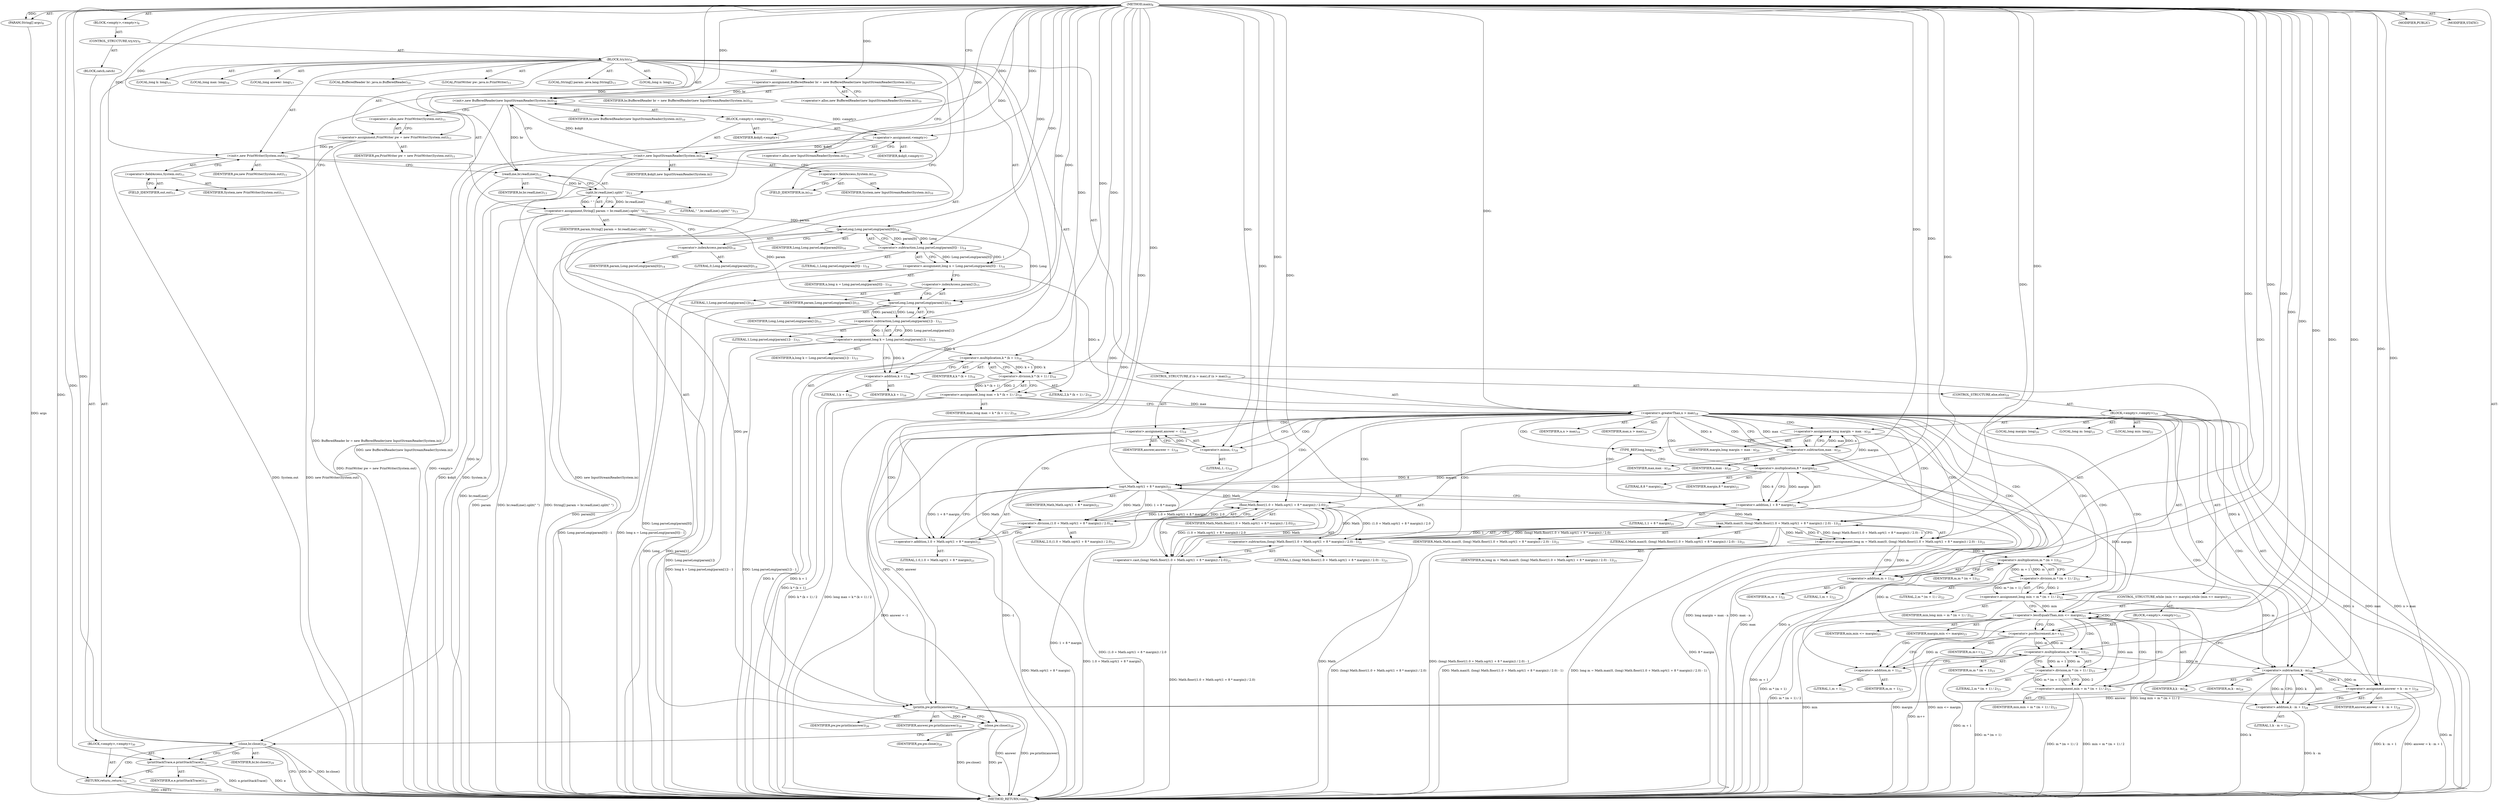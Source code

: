 digraph "main" {  
"21" [label = <(METHOD,main)<SUB>8</SUB>> ]
"22" [label = <(PARAM,String[] args)<SUB>8</SUB>> ]
"23" [label = <(BLOCK,&lt;empty&gt;,&lt;empty&gt;)<SUB>8</SUB>> ]
"24" [label = <(CONTROL_STRUCTURE,try,try)<SUB>9</SUB>> ]
"25" [label = <(BLOCK,try,try)<SUB>9</SUB>> ]
"4" [label = <(LOCAL,BufferedReader br: java.io.BufferedReader)<SUB>10</SUB>> ]
"26" [label = <(&lt;operator&gt;.assignment,BufferedReader br = new BufferedReader(new InputStreamReader(System.in)))<SUB>10</SUB>> ]
"27" [label = <(IDENTIFIER,br,BufferedReader br = new BufferedReader(new InputStreamReader(System.in)))<SUB>10</SUB>> ]
"28" [label = <(&lt;operator&gt;.alloc,new BufferedReader(new InputStreamReader(System.in)))<SUB>10</SUB>> ]
"29" [label = <(&lt;init&gt;,new BufferedReader(new InputStreamReader(System.in)))<SUB>10</SUB>> ]
"3" [label = <(IDENTIFIER,br,new BufferedReader(new InputStreamReader(System.in)))<SUB>10</SUB>> ]
"30" [label = <(BLOCK,&lt;empty&gt;,&lt;empty&gt;)<SUB>10</SUB>> ]
"31" [label = <(&lt;operator&gt;.assignment,&lt;empty&gt;)> ]
"32" [label = <(IDENTIFIER,$obj0,&lt;empty&gt;)> ]
"33" [label = <(&lt;operator&gt;.alloc,new InputStreamReader(System.in))<SUB>10</SUB>> ]
"34" [label = <(&lt;init&gt;,new InputStreamReader(System.in))<SUB>10</SUB>> ]
"35" [label = <(IDENTIFIER,$obj0,new InputStreamReader(System.in))> ]
"36" [label = <(&lt;operator&gt;.fieldAccess,System.in)<SUB>10</SUB>> ]
"37" [label = <(IDENTIFIER,System,new InputStreamReader(System.in))<SUB>10</SUB>> ]
"38" [label = <(FIELD_IDENTIFIER,in,in)<SUB>10</SUB>> ]
"39" [label = <(IDENTIFIER,$obj0,&lt;empty&gt;)> ]
"6" [label = <(LOCAL,PrintWriter pw: java.io.PrintWriter)<SUB>11</SUB>> ]
"40" [label = <(&lt;operator&gt;.assignment,PrintWriter pw = new PrintWriter(System.out))<SUB>11</SUB>> ]
"41" [label = <(IDENTIFIER,pw,PrintWriter pw = new PrintWriter(System.out))<SUB>11</SUB>> ]
"42" [label = <(&lt;operator&gt;.alloc,new PrintWriter(System.out))<SUB>11</SUB>> ]
"43" [label = <(&lt;init&gt;,new PrintWriter(System.out))<SUB>11</SUB>> ]
"5" [label = <(IDENTIFIER,pw,new PrintWriter(System.out))<SUB>11</SUB>> ]
"44" [label = <(&lt;operator&gt;.fieldAccess,System.out)<SUB>11</SUB>> ]
"45" [label = <(IDENTIFIER,System,new PrintWriter(System.out))<SUB>11</SUB>> ]
"46" [label = <(FIELD_IDENTIFIER,out,out)<SUB>11</SUB>> ]
"47" [label = <(LOCAL,String[] param: java.lang.String[])<SUB>13</SUB>> ]
"48" [label = <(&lt;operator&gt;.assignment,String[] param = br.readLine().split(&quot; &quot;))<SUB>13</SUB>> ]
"49" [label = <(IDENTIFIER,param,String[] param = br.readLine().split(&quot; &quot;))<SUB>13</SUB>> ]
"50" [label = <(split,br.readLine().split(&quot; &quot;))<SUB>13</SUB>> ]
"51" [label = <(readLine,br.readLine())<SUB>13</SUB>> ]
"52" [label = <(IDENTIFIER,br,br.readLine())<SUB>13</SUB>> ]
"53" [label = <(LITERAL,&quot; &quot;,br.readLine().split(&quot; &quot;))<SUB>13</SUB>> ]
"54" [label = <(LOCAL,long n: long)<SUB>14</SUB>> ]
"55" [label = <(&lt;operator&gt;.assignment,long n = Long.parseLong(param[0]) - 1)<SUB>14</SUB>> ]
"56" [label = <(IDENTIFIER,n,long n = Long.parseLong(param[0]) - 1)<SUB>14</SUB>> ]
"57" [label = <(&lt;operator&gt;.subtraction,Long.parseLong(param[0]) - 1)<SUB>14</SUB>> ]
"58" [label = <(parseLong,Long.parseLong(param[0]))<SUB>14</SUB>> ]
"59" [label = <(IDENTIFIER,Long,Long.parseLong(param[0]))<SUB>14</SUB>> ]
"60" [label = <(&lt;operator&gt;.indexAccess,param[0])<SUB>14</SUB>> ]
"61" [label = <(IDENTIFIER,param,Long.parseLong(param[0]))<SUB>14</SUB>> ]
"62" [label = <(LITERAL,0,Long.parseLong(param[0]))<SUB>14</SUB>> ]
"63" [label = <(LITERAL,1,Long.parseLong(param[0]) - 1)<SUB>14</SUB>> ]
"64" [label = <(LOCAL,long k: long)<SUB>15</SUB>> ]
"65" [label = <(&lt;operator&gt;.assignment,long k = Long.parseLong(param[1]) - 1)<SUB>15</SUB>> ]
"66" [label = <(IDENTIFIER,k,long k = Long.parseLong(param[1]) - 1)<SUB>15</SUB>> ]
"67" [label = <(&lt;operator&gt;.subtraction,Long.parseLong(param[1]) - 1)<SUB>15</SUB>> ]
"68" [label = <(parseLong,Long.parseLong(param[1]))<SUB>15</SUB>> ]
"69" [label = <(IDENTIFIER,Long,Long.parseLong(param[1]))<SUB>15</SUB>> ]
"70" [label = <(&lt;operator&gt;.indexAccess,param[1])<SUB>15</SUB>> ]
"71" [label = <(IDENTIFIER,param,Long.parseLong(param[1]))<SUB>15</SUB>> ]
"72" [label = <(LITERAL,1,Long.parseLong(param[1]))<SUB>15</SUB>> ]
"73" [label = <(LITERAL,1,Long.parseLong(param[1]) - 1)<SUB>15</SUB>> ]
"74" [label = <(LOCAL,long max: long)<SUB>16</SUB>> ]
"75" [label = <(&lt;operator&gt;.assignment,long max = k * (k + 1) / 2)<SUB>16</SUB>> ]
"76" [label = <(IDENTIFIER,max,long max = k * (k + 1) / 2)<SUB>16</SUB>> ]
"77" [label = <(&lt;operator&gt;.division,k * (k + 1) / 2)<SUB>16</SUB>> ]
"78" [label = <(&lt;operator&gt;.multiplication,k * (k + 1))<SUB>16</SUB>> ]
"79" [label = <(IDENTIFIER,k,k * (k + 1))<SUB>16</SUB>> ]
"80" [label = <(&lt;operator&gt;.addition,k + 1)<SUB>16</SUB>> ]
"81" [label = <(IDENTIFIER,k,k + 1)<SUB>16</SUB>> ]
"82" [label = <(LITERAL,1,k + 1)<SUB>16</SUB>> ]
"83" [label = <(LITERAL,2,k * (k + 1) / 2)<SUB>16</SUB>> ]
"84" [label = <(LOCAL,long answer: long)<SUB>17</SUB>> ]
"85" [label = <(CONTROL_STRUCTURE,if (n &gt; max),if (n &gt; max))<SUB>18</SUB>> ]
"86" [label = <(&lt;operator&gt;.greaterThan,n &gt; max)<SUB>18</SUB>> ]
"87" [label = <(IDENTIFIER,n,n &gt; max)<SUB>18</SUB>> ]
"88" [label = <(IDENTIFIER,max,n &gt; max)<SUB>18</SUB>> ]
"89" [label = <(&lt;operator&gt;.assignment,answer = -1)<SUB>18</SUB>> ]
"90" [label = <(IDENTIFIER,answer,answer = -1)<SUB>18</SUB>> ]
"91" [label = <(&lt;operator&gt;.minus,-1)<SUB>18</SUB>> ]
"92" [label = <(LITERAL,1,-1)<SUB>18</SUB>> ]
"93" [label = <(CONTROL_STRUCTURE,else,else)<SUB>19</SUB>> ]
"94" [label = <(BLOCK,&lt;empty&gt;,&lt;empty&gt;)<SUB>19</SUB>> ]
"95" [label = <(LOCAL,long margin: long)<SUB>20</SUB>> ]
"96" [label = <(&lt;operator&gt;.assignment,long margin = max - n)<SUB>20</SUB>> ]
"97" [label = <(IDENTIFIER,margin,long margin = max - n)<SUB>20</SUB>> ]
"98" [label = <(&lt;operator&gt;.subtraction,max - n)<SUB>20</SUB>> ]
"99" [label = <(IDENTIFIER,max,max - n)<SUB>20</SUB>> ]
"100" [label = <(IDENTIFIER,n,max - n)<SUB>20</SUB>> ]
"101" [label = <(LOCAL,long m: long)<SUB>21</SUB>> ]
"102" [label = <(&lt;operator&gt;.assignment,long m = Math.max(0, (long) Math.floor((1.0 + Math.sqrt(1 + 8 * margin)) / 2.0) - 1))<SUB>21</SUB>> ]
"103" [label = <(IDENTIFIER,m,long m = Math.max(0, (long) Math.floor((1.0 + Math.sqrt(1 + 8 * margin)) / 2.0) - 1))<SUB>21</SUB>> ]
"104" [label = <(max,Math.max(0, (long) Math.floor((1.0 + Math.sqrt(1 + 8 * margin)) / 2.0) - 1))<SUB>21</SUB>> ]
"105" [label = <(IDENTIFIER,Math,Math.max(0, (long) Math.floor((1.0 + Math.sqrt(1 + 8 * margin)) / 2.0) - 1))<SUB>21</SUB>> ]
"106" [label = <(LITERAL,0,Math.max(0, (long) Math.floor((1.0 + Math.sqrt(1 + 8 * margin)) / 2.0) - 1))<SUB>21</SUB>> ]
"107" [label = <(&lt;operator&gt;.subtraction,(long) Math.floor((1.0 + Math.sqrt(1 + 8 * margin)) / 2.0) - 1)<SUB>21</SUB>> ]
"108" [label = <(&lt;operator&gt;.cast,(long) Math.floor((1.0 + Math.sqrt(1 + 8 * margin)) / 2.0))<SUB>21</SUB>> ]
"109" [label = <(TYPE_REF,long,long)<SUB>21</SUB>> ]
"110" [label = <(floor,Math.floor((1.0 + Math.sqrt(1 + 8 * margin)) / 2.0))<SUB>21</SUB>> ]
"111" [label = <(IDENTIFIER,Math,Math.floor((1.0 + Math.sqrt(1 + 8 * margin)) / 2.0))<SUB>21</SUB>> ]
"112" [label = <(&lt;operator&gt;.division,(1.0 + Math.sqrt(1 + 8 * margin)) / 2.0)<SUB>21</SUB>> ]
"113" [label = <(&lt;operator&gt;.addition,1.0 + Math.sqrt(1 + 8 * margin))<SUB>21</SUB>> ]
"114" [label = <(LITERAL,1.0,1.0 + Math.sqrt(1 + 8 * margin))<SUB>21</SUB>> ]
"115" [label = <(sqrt,Math.sqrt(1 + 8 * margin))<SUB>21</SUB>> ]
"116" [label = <(IDENTIFIER,Math,Math.sqrt(1 + 8 * margin))<SUB>21</SUB>> ]
"117" [label = <(&lt;operator&gt;.addition,1 + 8 * margin)<SUB>21</SUB>> ]
"118" [label = <(LITERAL,1,1 + 8 * margin)<SUB>21</SUB>> ]
"119" [label = <(&lt;operator&gt;.multiplication,8 * margin)<SUB>21</SUB>> ]
"120" [label = <(LITERAL,8,8 * margin)<SUB>21</SUB>> ]
"121" [label = <(IDENTIFIER,margin,8 * margin)<SUB>21</SUB>> ]
"122" [label = <(LITERAL,2.0,(1.0 + Math.sqrt(1 + 8 * margin)) / 2.0)<SUB>21</SUB>> ]
"123" [label = <(LITERAL,1,(long) Math.floor((1.0 + Math.sqrt(1 + 8 * margin)) / 2.0) - 1)<SUB>21</SUB>> ]
"124" [label = <(LOCAL,long min: long)<SUB>22</SUB>> ]
"125" [label = <(&lt;operator&gt;.assignment,long min = m * (m + 1) / 2)<SUB>22</SUB>> ]
"126" [label = <(IDENTIFIER,min,long min = m * (m + 1) / 2)<SUB>22</SUB>> ]
"127" [label = <(&lt;operator&gt;.division,m * (m + 1) / 2)<SUB>22</SUB>> ]
"128" [label = <(&lt;operator&gt;.multiplication,m * (m + 1))<SUB>22</SUB>> ]
"129" [label = <(IDENTIFIER,m,m * (m + 1))<SUB>22</SUB>> ]
"130" [label = <(&lt;operator&gt;.addition,m + 1)<SUB>22</SUB>> ]
"131" [label = <(IDENTIFIER,m,m + 1)<SUB>22</SUB>> ]
"132" [label = <(LITERAL,1,m + 1)<SUB>22</SUB>> ]
"133" [label = <(LITERAL,2,m * (m + 1) / 2)<SUB>22</SUB>> ]
"134" [label = <(CONTROL_STRUCTURE,while (min &lt;= margin),while (min &lt;= margin))<SUB>23</SUB>> ]
"135" [label = <(&lt;operator&gt;.lessEqualsThan,min &lt;= margin)<SUB>23</SUB>> ]
"136" [label = <(IDENTIFIER,min,min &lt;= margin)<SUB>23</SUB>> ]
"137" [label = <(IDENTIFIER,margin,min &lt;= margin)<SUB>23</SUB>> ]
"138" [label = <(BLOCK,&lt;empty&gt;,&lt;empty&gt;)<SUB>23</SUB>> ]
"139" [label = <(&lt;operator&gt;.postIncrement,m++)<SUB>23</SUB>> ]
"140" [label = <(IDENTIFIER,m,m++)<SUB>23</SUB>> ]
"141" [label = <(&lt;operator&gt;.assignment,min = m * (m + 1) / 2)<SUB>23</SUB>> ]
"142" [label = <(IDENTIFIER,min,min = m * (m + 1) / 2)<SUB>23</SUB>> ]
"143" [label = <(&lt;operator&gt;.division,m * (m + 1) / 2)<SUB>23</SUB>> ]
"144" [label = <(&lt;operator&gt;.multiplication,m * (m + 1))<SUB>23</SUB>> ]
"145" [label = <(IDENTIFIER,m,m * (m + 1))<SUB>23</SUB>> ]
"146" [label = <(&lt;operator&gt;.addition,m + 1)<SUB>23</SUB>> ]
"147" [label = <(IDENTIFIER,m,m + 1)<SUB>23</SUB>> ]
"148" [label = <(LITERAL,1,m + 1)<SUB>23</SUB>> ]
"149" [label = <(LITERAL,2,m * (m + 1) / 2)<SUB>23</SUB>> ]
"150" [label = <(&lt;operator&gt;.assignment,answer = k - m + 1)<SUB>24</SUB>> ]
"151" [label = <(IDENTIFIER,answer,answer = k - m + 1)<SUB>24</SUB>> ]
"152" [label = <(&lt;operator&gt;.addition,k - m + 1)<SUB>24</SUB>> ]
"153" [label = <(&lt;operator&gt;.subtraction,k - m)<SUB>24</SUB>> ]
"154" [label = <(IDENTIFIER,k,k - m)<SUB>24</SUB>> ]
"155" [label = <(IDENTIFIER,m,k - m)<SUB>24</SUB>> ]
"156" [label = <(LITERAL,1,k - m + 1)<SUB>24</SUB>> ]
"157" [label = <(println,pw.println(answer))<SUB>26</SUB>> ]
"158" [label = <(IDENTIFIER,pw,pw.println(answer))<SUB>26</SUB>> ]
"159" [label = <(IDENTIFIER,answer,pw.println(answer))<SUB>26</SUB>> ]
"160" [label = <(close,pw.close())<SUB>28</SUB>> ]
"161" [label = <(IDENTIFIER,pw,pw.close())<SUB>28</SUB>> ]
"162" [label = <(close,br.close())<SUB>29</SUB>> ]
"163" [label = <(IDENTIFIER,br,br.close())<SUB>29</SUB>> ]
"164" [label = <(BLOCK,catch,catch)> ]
"165" [label = <(BLOCK,&lt;empty&gt;,&lt;empty&gt;)<SUB>30</SUB>> ]
"166" [label = <(printStackTrace,e.printStackTrace())<SUB>31</SUB>> ]
"167" [label = <(IDENTIFIER,e,e.printStackTrace())<SUB>31</SUB>> ]
"168" [label = <(RETURN,return;,return;)<SUB>32</SUB>> ]
"169" [label = <(MODIFIER,PUBLIC)> ]
"170" [label = <(MODIFIER,STATIC)> ]
"171" [label = <(METHOD_RETURN,void)<SUB>8</SUB>> ]
  "21" -> "22"  [ label = "AST: "] 
  "21" -> "23"  [ label = "AST: "] 
  "21" -> "169"  [ label = "AST: "] 
  "21" -> "170"  [ label = "AST: "] 
  "21" -> "171"  [ label = "AST: "] 
  "23" -> "24"  [ label = "AST: "] 
  "24" -> "25"  [ label = "AST: "] 
  "24" -> "164"  [ label = "AST: "] 
  "25" -> "4"  [ label = "AST: "] 
  "25" -> "26"  [ label = "AST: "] 
  "25" -> "29"  [ label = "AST: "] 
  "25" -> "6"  [ label = "AST: "] 
  "25" -> "40"  [ label = "AST: "] 
  "25" -> "43"  [ label = "AST: "] 
  "25" -> "47"  [ label = "AST: "] 
  "25" -> "48"  [ label = "AST: "] 
  "25" -> "54"  [ label = "AST: "] 
  "25" -> "55"  [ label = "AST: "] 
  "25" -> "64"  [ label = "AST: "] 
  "25" -> "65"  [ label = "AST: "] 
  "25" -> "74"  [ label = "AST: "] 
  "25" -> "75"  [ label = "AST: "] 
  "25" -> "84"  [ label = "AST: "] 
  "25" -> "85"  [ label = "AST: "] 
  "25" -> "157"  [ label = "AST: "] 
  "25" -> "160"  [ label = "AST: "] 
  "25" -> "162"  [ label = "AST: "] 
  "26" -> "27"  [ label = "AST: "] 
  "26" -> "28"  [ label = "AST: "] 
  "29" -> "3"  [ label = "AST: "] 
  "29" -> "30"  [ label = "AST: "] 
  "30" -> "31"  [ label = "AST: "] 
  "30" -> "34"  [ label = "AST: "] 
  "30" -> "39"  [ label = "AST: "] 
  "31" -> "32"  [ label = "AST: "] 
  "31" -> "33"  [ label = "AST: "] 
  "34" -> "35"  [ label = "AST: "] 
  "34" -> "36"  [ label = "AST: "] 
  "36" -> "37"  [ label = "AST: "] 
  "36" -> "38"  [ label = "AST: "] 
  "40" -> "41"  [ label = "AST: "] 
  "40" -> "42"  [ label = "AST: "] 
  "43" -> "5"  [ label = "AST: "] 
  "43" -> "44"  [ label = "AST: "] 
  "44" -> "45"  [ label = "AST: "] 
  "44" -> "46"  [ label = "AST: "] 
  "48" -> "49"  [ label = "AST: "] 
  "48" -> "50"  [ label = "AST: "] 
  "50" -> "51"  [ label = "AST: "] 
  "50" -> "53"  [ label = "AST: "] 
  "51" -> "52"  [ label = "AST: "] 
  "55" -> "56"  [ label = "AST: "] 
  "55" -> "57"  [ label = "AST: "] 
  "57" -> "58"  [ label = "AST: "] 
  "57" -> "63"  [ label = "AST: "] 
  "58" -> "59"  [ label = "AST: "] 
  "58" -> "60"  [ label = "AST: "] 
  "60" -> "61"  [ label = "AST: "] 
  "60" -> "62"  [ label = "AST: "] 
  "65" -> "66"  [ label = "AST: "] 
  "65" -> "67"  [ label = "AST: "] 
  "67" -> "68"  [ label = "AST: "] 
  "67" -> "73"  [ label = "AST: "] 
  "68" -> "69"  [ label = "AST: "] 
  "68" -> "70"  [ label = "AST: "] 
  "70" -> "71"  [ label = "AST: "] 
  "70" -> "72"  [ label = "AST: "] 
  "75" -> "76"  [ label = "AST: "] 
  "75" -> "77"  [ label = "AST: "] 
  "77" -> "78"  [ label = "AST: "] 
  "77" -> "83"  [ label = "AST: "] 
  "78" -> "79"  [ label = "AST: "] 
  "78" -> "80"  [ label = "AST: "] 
  "80" -> "81"  [ label = "AST: "] 
  "80" -> "82"  [ label = "AST: "] 
  "85" -> "86"  [ label = "AST: "] 
  "85" -> "89"  [ label = "AST: "] 
  "85" -> "93"  [ label = "AST: "] 
  "86" -> "87"  [ label = "AST: "] 
  "86" -> "88"  [ label = "AST: "] 
  "89" -> "90"  [ label = "AST: "] 
  "89" -> "91"  [ label = "AST: "] 
  "91" -> "92"  [ label = "AST: "] 
  "93" -> "94"  [ label = "AST: "] 
  "94" -> "95"  [ label = "AST: "] 
  "94" -> "96"  [ label = "AST: "] 
  "94" -> "101"  [ label = "AST: "] 
  "94" -> "102"  [ label = "AST: "] 
  "94" -> "124"  [ label = "AST: "] 
  "94" -> "125"  [ label = "AST: "] 
  "94" -> "134"  [ label = "AST: "] 
  "94" -> "150"  [ label = "AST: "] 
  "96" -> "97"  [ label = "AST: "] 
  "96" -> "98"  [ label = "AST: "] 
  "98" -> "99"  [ label = "AST: "] 
  "98" -> "100"  [ label = "AST: "] 
  "102" -> "103"  [ label = "AST: "] 
  "102" -> "104"  [ label = "AST: "] 
  "104" -> "105"  [ label = "AST: "] 
  "104" -> "106"  [ label = "AST: "] 
  "104" -> "107"  [ label = "AST: "] 
  "107" -> "108"  [ label = "AST: "] 
  "107" -> "123"  [ label = "AST: "] 
  "108" -> "109"  [ label = "AST: "] 
  "108" -> "110"  [ label = "AST: "] 
  "110" -> "111"  [ label = "AST: "] 
  "110" -> "112"  [ label = "AST: "] 
  "112" -> "113"  [ label = "AST: "] 
  "112" -> "122"  [ label = "AST: "] 
  "113" -> "114"  [ label = "AST: "] 
  "113" -> "115"  [ label = "AST: "] 
  "115" -> "116"  [ label = "AST: "] 
  "115" -> "117"  [ label = "AST: "] 
  "117" -> "118"  [ label = "AST: "] 
  "117" -> "119"  [ label = "AST: "] 
  "119" -> "120"  [ label = "AST: "] 
  "119" -> "121"  [ label = "AST: "] 
  "125" -> "126"  [ label = "AST: "] 
  "125" -> "127"  [ label = "AST: "] 
  "127" -> "128"  [ label = "AST: "] 
  "127" -> "133"  [ label = "AST: "] 
  "128" -> "129"  [ label = "AST: "] 
  "128" -> "130"  [ label = "AST: "] 
  "130" -> "131"  [ label = "AST: "] 
  "130" -> "132"  [ label = "AST: "] 
  "134" -> "135"  [ label = "AST: "] 
  "134" -> "138"  [ label = "AST: "] 
  "135" -> "136"  [ label = "AST: "] 
  "135" -> "137"  [ label = "AST: "] 
  "138" -> "139"  [ label = "AST: "] 
  "138" -> "141"  [ label = "AST: "] 
  "139" -> "140"  [ label = "AST: "] 
  "141" -> "142"  [ label = "AST: "] 
  "141" -> "143"  [ label = "AST: "] 
  "143" -> "144"  [ label = "AST: "] 
  "143" -> "149"  [ label = "AST: "] 
  "144" -> "145"  [ label = "AST: "] 
  "144" -> "146"  [ label = "AST: "] 
  "146" -> "147"  [ label = "AST: "] 
  "146" -> "148"  [ label = "AST: "] 
  "150" -> "151"  [ label = "AST: "] 
  "150" -> "152"  [ label = "AST: "] 
  "152" -> "153"  [ label = "AST: "] 
  "152" -> "156"  [ label = "AST: "] 
  "153" -> "154"  [ label = "AST: "] 
  "153" -> "155"  [ label = "AST: "] 
  "157" -> "158"  [ label = "AST: "] 
  "157" -> "159"  [ label = "AST: "] 
  "160" -> "161"  [ label = "AST: "] 
  "162" -> "163"  [ label = "AST: "] 
  "164" -> "165"  [ label = "AST: "] 
  "165" -> "166"  [ label = "AST: "] 
  "165" -> "168"  [ label = "AST: "] 
  "166" -> "167"  [ label = "AST: "] 
  "26" -> "33"  [ label = "CFG: "] 
  "29" -> "42"  [ label = "CFG: "] 
  "40" -> "46"  [ label = "CFG: "] 
  "43" -> "51"  [ label = "CFG: "] 
  "48" -> "60"  [ label = "CFG: "] 
  "55" -> "70"  [ label = "CFG: "] 
  "65" -> "80"  [ label = "CFG: "] 
  "75" -> "86"  [ label = "CFG: "] 
  "157" -> "160"  [ label = "CFG: "] 
  "160" -> "162"  [ label = "CFG: "] 
  "162" -> "171"  [ label = "CFG: "] 
  "162" -> "166"  [ label = "CFG: "] 
  "28" -> "26"  [ label = "CFG: "] 
  "42" -> "40"  [ label = "CFG: "] 
  "44" -> "43"  [ label = "CFG: "] 
  "50" -> "48"  [ label = "CFG: "] 
  "57" -> "55"  [ label = "CFG: "] 
  "67" -> "65"  [ label = "CFG: "] 
  "77" -> "75"  [ label = "CFG: "] 
  "86" -> "91"  [ label = "CFG: "] 
  "86" -> "98"  [ label = "CFG: "] 
  "89" -> "157"  [ label = "CFG: "] 
  "166" -> "168"  [ label = "CFG: "] 
  "168" -> "171"  [ label = "CFG: "] 
  "31" -> "38"  [ label = "CFG: "] 
  "34" -> "29"  [ label = "CFG: "] 
  "46" -> "44"  [ label = "CFG: "] 
  "51" -> "50"  [ label = "CFG: "] 
  "58" -> "57"  [ label = "CFG: "] 
  "68" -> "67"  [ label = "CFG: "] 
  "78" -> "77"  [ label = "CFG: "] 
  "91" -> "89"  [ label = "CFG: "] 
  "33" -> "31"  [ label = "CFG: "] 
  "36" -> "34"  [ label = "CFG: "] 
  "60" -> "58"  [ label = "CFG: "] 
  "70" -> "68"  [ label = "CFG: "] 
  "80" -> "78"  [ label = "CFG: "] 
  "96" -> "109"  [ label = "CFG: "] 
  "102" -> "130"  [ label = "CFG: "] 
  "125" -> "135"  [ label = "CFG: "] 
  "150" -> "157"  [ label = "CFG: "] 
  "38" -> "36"  [ label = "CFG: "] 
  "98" -> "96"  [ label = "CFG: "] 
  "104" -> "102"  [ label = "CFG: "] 
  "127" -> "125"  [ label = "CFG: "] 
  "135" -> "139"  [ label = "CFG: "] 
  "135" -> "153"  [ label = "CFG: "] 
  "152" -> "150"  [ label = "CFG: "] 
  "107" -> "104"  [ label = "CFG: "] 
  "128" -> "127"  [ label = "CFG: "] 
  "139" -> "146"  [ label = "CFG: "] 
  "141" -> "135"  [ label = "CFG: "] 
  "153" -> "152"  [ label = "CFG: "] 
  "108" -> "107"  [ label = "CFG: "] 
  "130" -> "128"  [ label = "CFG: "] 
  "143" -> "141"  [ label = "CFG: "] 
  "109" -> "119"  [ label = "CFG: "] 
  "110" -> "108"  [ label = "CFG: "] 
  "144" -> "143"  [ label = "CFG: "] 
  "112" -> "110"  [ label = "CFG: "] 
  "146" -> "144"  [ label = "CFG: "] 
  "113" -> "112"  [ label = "CFG: "] 
  "115" -> "113"  [ label = "CFG: "] 
  "117" -> "115"  [ label = "CFG: "] 
  "119" -> "117"  [ label = "CFG: "] 
  "21" -> "28"  [ label = "CFG: "] 
  "168" -> "171"  [ label = "DDG: &lt;RET&gt;"] 
  "22" -> "171"  [ label = "DDG: args"] 
  "26" -> "171"  [ label = "DDG: BufferedReader br = new BufferedReader(new InputStreamReader(System.in))"] 
  "31" -> "171"  [ label = "DDG: &lt;empty&gt;"] 
  "34" -> "171"  [ label = "DDG: $obj0"] 
  "34" -> "171"  [ label = "DDG: System.in"] 
  "34" -> "171"  [ label = "DDG: new InputStreamReader(System.in)"] 
  "29" -> "171"  [ label = "DDG: new BufferedReader(new InputStreamReader(System.in))"] 
  "40" -> "171"  [ label = "DDG: PrintWriter pw = new PrintWriter(System.out)"] 
  "43" -> "171"  [ label = "DDG: System.out"] 
  "43" -> "171"  [ label = "DDG: new PrintWriter(System.out)"] 
  "48" -> "171"  [ label = "DDG: param"] 
  "50" -> "171"  [ label = "DDG: br.readLine()"] 
  "48" -> "171"  [ label = "DDG: br.readLine().split(&quot; &quot;)"] 
  "48" -> "171"  [ label = "DDG: String[] param = br.readLine().split(&quot; &quot;)"] 
  "58" -> "171"  [ label = "DDG: param[0]"] 
  "57" -> "171"  [ label = "DDG: Long.parseLong(param[0])"] 
  "55" -> "171"  [ label = "DDG: Long.parseLong(param[0]) - 1"] 
  "55" -> "171"  [ label = "DDG: long n = Long.parseLong(param[0]) - 1"] 
  "68" -> "171"  [ label = "DDG: Long"] 
  "68" -> "171"  [ label = "DDG: param[1]"] 
  "67" -> "171"  [ label = "DDG: Long.parseLong(param[1])"] 
  "65" -> "171"  [ label = "DDG: Long.parseLong(param[1]) - 1"] 
  "65" -> "171"  [ label = "DDG: long k = Long.parseLong(param[1]) - 1"] 
  "78" -> "171"  [ label = "DDG: k"] 
  "78" -> "171"  [ label = "DDG: k + 1"] 
  "77" -> "171"  [ label = "DDG: k * (k + 1)"] 
  "75" -> "171"  [ label = "DDG: k * (k + 1) / 2"] 
  "75" -> "171"  [ label = "DDG: long max = k * (k + 1) / 2"] 
  "86" -> "171"  [ label = "DDG: n"] 
  "86" -> "171"  [ label = "DDG: max"] 
  "86" -> "171"  [ label = "DDG: n &gt; max"] 
  "98" -> "171"  [ label = "DDG: max"] 
  "98" -> "171"  [ label = "DDG: n"] 
  "96" -> "171"  [ label = "DDG: max - n"] 
  "96" -> "171"  [ label = "DDG: long margin = max - n"] 
  "104" -> "171"  [ label = "DDG: Math"] 
  "117" -> "171"  [ label = "DDG: 8 * margin"] 
  "115" -> "171"  [ label = "DDG: 1 + 8 * margin"] 
  "113" -> "171"  [ label = "DDG: Math.sqrt(1 + 8 * margin)"] 
  "112" -> "171"  [ label = "DDG: 1.0 + Math.sqrt(1 + 8 * margin)"] 
  "110" -> "171"  [ label = "DDG: (1.0 + Math.sqrt(1 + 8 * margin)) / 2.0"] 
  "108" -> "171"  [ label = "DDG: Math.floor((1.0 + Math.sqrt(1 + 8 * margin)) / 2.0)"] 
  "107" -> "171"  [ label = "DDG: (long) Math.floor((1.0 + Math.sqrt(1 + 8 * margin)) / 2.0)"] 
  "104" -> "171"  [ label = "DDG: (long) Math.floor((1.0 + Math.sqrt(1 + 8 * margin)) / 2.0) - 1"] 
  "102" -> "171"  [ label = "DDG: Math.max(0, (long) Math.floor((1.0 + Math.sqrt(1 + 8 * margin)) / 2.0) - 1)"] 
  "102" -> "171"  [ label = "DDG: long m = Math.max(0, (long) Math.floor((1.0 + Math.sqrt(1 + 8 * margin)) / 2.0) - 1)"] 
  "128" -> "171"  [ label = "DDG: m + 1"] 
  "127" -> "171"  [ label = "DDG: m * (m + 1)"] 
  "125" -> "171"  [ label = "DDG: m * (m + 1) / 2"] 
  "125" -> "171"  [ label = "DDG: long min = m * (m + 1) / 2"] 
  "135" -> "171"  [ label = "DDG: min"] 
  "135" -> "171"  [ label = "DDG: margin"] 
  "135" -> "171"  [ label = "DDG: min &lt;= margin"] 
  "153" -> "171"  [ label = "DDG: k"] 
  "153" -> "171"  [ label = "DDG: m"] 
  "152" -> "171"  [ label = "DDG: k - m"] 
  "150" -> "171"  [ label = "DDG: k - m + 1"] 
  "150" -> "171"  [ label = "DDG: answer = k - m + 1"] 
  "139" -> "171"  [ label = "DDG: m++"] 
  "144" -> "171"  [ label = "DDG: m + 1"] 
  "143" -> "171"  [ label = "DDG: m * (m + 1)"] 
  "141" -> "171"  [ label = "DDG: m * (m + 1) / 2"] 
  "141" -> "171"  [ label = "DDG: min = m * (m + 1) / 2"] 
  "89" -> "171"  [ label = "DDG: -1"] 
  "89" -> "171"  [ label = "DDG: answer = -1"] 
  "157" -> "171"  [ label = "DDG: answer"] 
  "157" -> "171"  [ label = "DDG: pw.println(answer)"] 
  "160" -> "171"  [ label = "DDG: pw"] 
  "160" -> "171"  [ label = "DDG: pw.close()"] 
  "162" -> "171"  [ label = "DDG: br"] 
  "162" -> "171"  [ label = "DDG: br.close()"] 
  "166" -> "171"  [ label = "DDG: e.printStackTrace()"] 
  "166" -> "171"  [ label = "DDG: e"] 
  "21" -> "22"  [ label = "DDG: "] 
  "21" -> "26"  [ label = "DDG: "] 
  "21" -> "40"  [ label = "DDG: "] 
  "50" -> "48"  [ label = "DDG: br.readLine()"] 
  "50" -> "48"  [ label = "DDG: &quot; &quot;"] 
  "57" -> "55"  [ label = "DDG: Long.parseLong(param[0])"] 
  "57" -> "55"  [ label = "DDG: 1"] 
  "67" -> "65"  [ label = "DDG: Long.parseLong(param[1])"] 
  "67" -> "65"  [ label = "DDG: 1"] 
  "77" -> "75"  [ label = "DDG: k * (k + 1)"] 
  "77" -> "75"  [ label = "DDG: 2"] 
  "26" -> "29"  [ label = "DDG: br"] 
  "21" -> "29"  [ label = "DDG: "] 
  "31" -> "29"  [ label = "DDG: &lt;empty&gt;"] 
  "34" -> "29"  [ label = "DDG: $obj0"] 
  "40" -> "43"  [ label = "DDG: pw"] 
  "21" -> "43"  [ label = "DDG: "] 
  "91" -> "89"  [ label = "DDG: 1"] 
  "43" -> "157"  [ label = "DDG: pw"] 
  "21" -> "157"  [ label = "DDG: "] 
  "150" -> "157"  [ label = "DDG: answer"] 
  "89" -> "157"  [ label = "DDG: answer"] 
  "157" -> "160"  [ label = "DDG: pw"] 
  "21" -> "160"  [ label = "DDG: "] 
  "51" -> "162"  [ label = "DDG: br"] 
  "21" -> "162"  [ label = "DDG: "] 
  "21" -> "168"  [ label = "DDG: "] 
  "21" -> "31"  [ label = "DDG: "] 
  "21" -> "39"  [ label = "DDG: "] 
  "51" -> "50"  [ label = "DDG: br"] 
  "21" -> "50"  [ label = "DDG: "] 
  "58" -> "57"  [ label = "DDG: Long"] 
  "58" -> "57"  [ label = "DDG: param[0]"] 
  "21" -> "57"  [ label = "DDG: "] 
  "68" -> "67"  [ label = "DDG: Long"] 
  "68" -> "67"  [ label = "DDG: param[1]"] 
  "21" -> "67"  [ label = "DDG: "] 
  "78" -> "77"  [ label = "DDG: k"] 
  "78" -> "77"  [ label = "DDG: k + 1"] 
  "21" -> "77"  [ label = "DDG: "] 
  "55" -> "86"  [ label = "DDG: n"] 
  "21" -> "86"  [ label = "DDG: "] 
  "75" -> "86"  [ label = "DDG: max"] 
  "21" -> "166"  [ label = "DDG: "] 
  "31" -> "34"  [ label = "DDG: $obj0"] 
  "21" -> "34"  [ label = "DDG: "] 
  "29" -> "51"  [ label = "DDG: br"] 
  "21" -> "51"  [ label = "DDG: "] 
  "21" -> "58"  [ label = "DDG: "] 
  "48" -> "58"  [ label = "DDG: param"] 
  "58" -> "68"  [ label = "DDG: Long"] 
  "21" -> "68"  [ label = "DDG: "] 
  "48" -> "68"  [ label = "DDG: param"] 
  "21" -> "78"  [ label = "DDG: "] 
  "65" -> "78"  [ label = "DDG: k"] 
  "21" -> "91"  [ label = "DDG: "] 
  "98" -> "96"  [ label = "DDG: max"] 
  "98" -> "96"  [ label = "DDG: n"] 
  "104" -> "102"  [ label = "DDG: Math"] 
  "104" -> "102"  [ label = "DDG: 0"] 
  "104" -> "102"  [ label = "DDG: (long) Math.floor((1.0 + Math.sqrt(1 + 8 * margin)) / 2.0) - 1"] 
  "127" -> "125"  [ label = "DDG: m * (m + 1)"] 
  "127" -> "125"  [ label = "DDG: 2"] 
  "153" -> "150"  [ label = "DDG: k"] 
  "153" -> "150"  [ label = "DDG: m"] 
  "21" -> "150"  [ label = "DDG: "] 
  "65" -> "80"  [ label = "DDG: k"] 
  "21" -> "80"  [ label = "DDG: "] 
  "86" -> "98"  [ label = "DDG: max"] 
  "21" -> "98"  [ label = "DDG: "] 
  "86" -> "98"  [ label = "DDG: n"] 
  "110" -> "104"  [ label = "DDG: Math"] 
  "21" -> "104"  [ label = "DDG: "] 
  "107" -> "104"  [ label = "DDG: (long) Math.floor((1.0 + Math.sqrt(1 + 8 * margin)) / 2.0)"] 
  "107" -> "104"  [ label = "DDG: 1"] 
  "128" -> "127"  [ label = "DDG: m"] 
  "128" -> "127"  [ label = "DDG: m + 1"] 
  "21" -> "127"  [ label = "DDG: "] 
  "125" -> "135"  [ label = "DDG: min"] 
  "141" -> "135"  [ label = "DDG: min"] 
  "21" -> "135"  [ label = "DDG: "] 
  "119" -> "135"  [ label = "DDG: margin"] 
  "143" -> "141"  [ label = "DDG: m * (m + 1)"] 
  "143" -> "141"  [ label = "DDG: 2"] 
  "153" -> "152"  [ label = "DDG: k"] 
  "153" -> "152"  [ label = "DDG: m"] 
  "21" -> "152"  [ label = "DDG: "] 
  "21" -> "107"  [ label = "DDG: "] 
  "110" -> "107"  [ label = "DDG: Math"] 
  "110" -> "107"  [ label = "DDG: (1.0 + Math.sqrt(1 + 8 * margin)) / 2.0"] 
  "21" -> "128"  [ label = "DDG: "] 
  "102" -> "128"  [ label = "DDG: m"] 
  "128" -> "139"  [ label = "DDG: m"] 
  "144" -> "139"  [ label = "DDG: m"] 
  "21" -> "139"  [ label = "DDG: "] 
  "78" -> "153"  [ label = "DDG: k"] 
  "21" -> "153"  [ label = "DDG: "] 
  "128" -> "153"  [ label = "DDG: m"] 
  "144" -> "153"  [ label = "DDG: m"] 
  "21" -> "108"  [ label = "DDG: "] 
  "110" -> "108"  [ label = "DDG: Math"] 
  "110" -> "108"  [ label = "DDG: (1.0 + Math.sqrt(1 + 8 * margin)) / 2.0"] 
  "102" -> "130"  [ label = "DDG: m"] 
  "21" -> "130"  [ label = "DDG: "] 
  "144" -> "143"  [ label = "DDG: m"] 
  "144" -> "143"  [ label = "DDG: m + 1"] 
  "21" -> "143"  [ label = "DDG: "] 
  "115" -> "110"  [ label = "DDG: Math"] 
  "21" -> "110"  [ label = "DDG: "] 
  "112" -> "110"  [ label = "DDG: 1.0 + Math.sqrt(1 + 8 * margin)"] 
  "112" -> "110"  [ label = "DDG: 2.0"] 
  "21" -> "144"  [ label = "DDG: "] 
  "139" -> "144"  [ label = "DDG: m"] 
  "21" -> "112"  [ label = "DDG: "] 
  "115" -> "112"  [ label = "DDG: Math"] 
  "115" -> "112"  [ label = "DDG: 1 + 8 * margin"] 
  "139" -> "146"  [ label = "DDG: m"] 
  "21" -> "146"  [ label = "DDG: "] 
  "21" -> "113"  [ label = "DDG: "] 
  "115" -> "113"  [ label = "DDG: Math"] 
  "115" -> "113"  [ label = "DDG: 1 + 8 * margin"] 
  "21" -> "115"  [ label = "DDG: "] 
  "119" -> "115"  [ label = "DDG: 8"] 
  "119" -> "115"  [ label = "DDG: margin"] 
  "21" -> "117"  [ label = "DDG: "] 
  "119" -> "117"  [ label = "DDG: 8"] 
  "119" -> "117"  [ label = "DDG: margin"] 
  "21" -> "119"  [ label = "DDG: "] 
  "96" -> "119"  [ label = "DDG: margin"] 
  "162" -> "166"  [ label = "CDG: "] 
  "162" -> "168"  [ label = "CDG: "] 
  "86" -> "107"  [ label = "CDG: "] 
  "86" -> "115"  [ label = "CDG: "] 
  "86" -> "96"  [ label = "CDG: "] 
  "86" -> "89"  [ label = "CDG: "] 
  "86" -> "98"  [ label = "CDG: "] 
  "86" -> "113"  [ label = "CDG: "] 
  "86" -> "128"  [ label = "CDG: "] 
  "86" -> "102"  [ label = "CDG: "] 
  "86" -> "150"  [ label = "CDG: "] 
  "86" -> "104"  [ label = "CDG: "] 
  "86" -> "119"  [ label = "CDG: "] 
  "86" -> "153"  [ label = "CDG: "] 
  "86" -> "91"  [ label = "CDG: "] 
  "86" -> "112"  [ label = "CDG: "] 
  "86" -> "152"  [ label = "CDG: "] 
  "86" -> "130"  [ label = "CDG: "] 
  "86" -> "135"  [ label = "CDG: "] 
  "86" -> "110"  [ label = "CDG: "] 
  "86" -> "117"  [ label = "CDG: "] 
  "86" -> "127"  [ label = "CDG: "] 
  "86" -> "108"  [ label = "CDG: "] 
  "86" -> "125"  [ label = "CDG: "] 
  "86" -> "109"  [ label = "CDG: "] 
  "135" -> "141"  [ label = "CDG: "] 
  "135" -> "146"  [ label = "CDG: "] 
  "135" -> "144"  [ label = "CDG: "] 
  "135" -> "143"  [ label = "CDG: "] 
  "135" -> "135"  [ label = "CDG: "] 
  "135" -> "139"  [ label = "CDG: "] 
}
